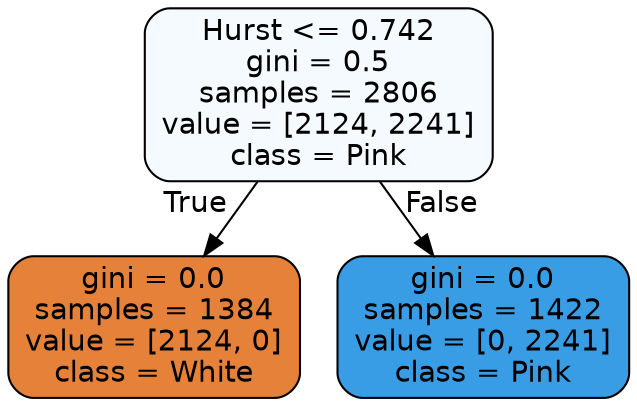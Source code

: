 digraph Tree {
node [shape=box, style="filled, rounded", color="black", fontname=helvetica] ;
edge [fontname=helvetica] ;
0 [label="Hurst <= 0.742\ngini = 0.5\nsamples = 2806\nvalue = [2124, 2241]\nclass = Pink", fillcolor="#399de50d"] ;
1 [label="gini = 0.0\nsamples = 1384\nvalue = [2124, 0]\nclass = White", fillcolor="#e58139ff"] ;
0 -> 1 [labeldistance=2.5, labelangle=45, headlabel="True"] ;
2 [label="gini = 0.0\nsamples = 1422\nvalue = [0, 2241]\nclass = Pink", fillcolor="#399de5ff"] ;
0 -> 2 [labeldistance=2.5, labelangle=-45, headlabel="False"] ;
}